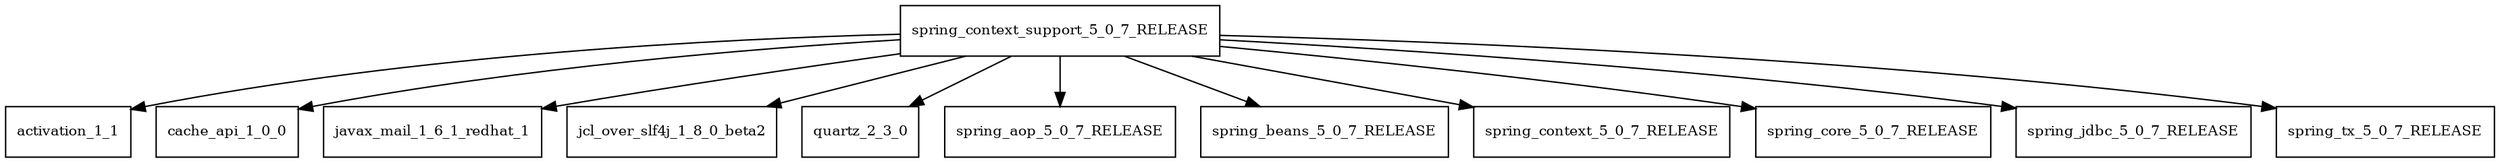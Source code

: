 digraph spring_context_support_5_0_7_RELEASE_dependencies {
  node [shape = box, fontsize=10.0];
  spring_context_support_5_0_7_RELEASE -> activation_1_1;
  spring_context_support_5_0_7_RELEASE -> cache_api_1_0_0;
  spring_context_support_5_0_7_RELEASE -> javax_mail_1_6_1_redhat_1;
  spring_context_support_5_0_7_RELEASE -> jcl_over_slf4j_1_8_0_beta2;
  spring_context_support_5_0_7_RELEASE -> quartz_2_3_0;
  spring_context_support_5_0_7_RELEASE -> spring_aop_5_0_7_RELEASE;
  spring_context_support_5_0_7_RELEASE -> spring_beans_5_0_7_RELEASE;
  spring_context_support_5_0_7_RELEASE -> spring_context_5_0_7_RELEASE;
  spring_context_support_5_0_7_RELEASE -> spring_core_5_0_7_RELEASE;
  spring_context_support_5_0_7_RELEASE -> spring_jdbc_5_0_7_RELEASE;
  spring_context_support_5_0_7_RELEASE -> spring_tx_5_0_7_RELEASE;
}
